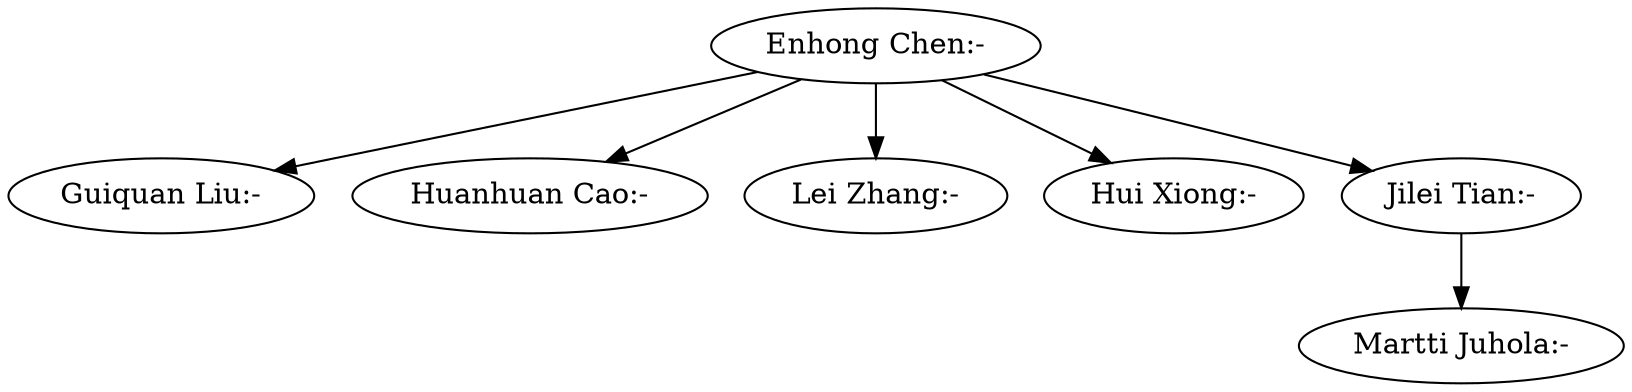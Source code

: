 strict digraph G{
"Enhong Chen:-" -> "Guiquan Liu:-"
"Enhong Chen:-" -> "Huanhuan Cao:-"
"Enhong Chen:-" -> "Lei Zhang:-"
"Enhong Chen:-" -> "Hui Xiong:-"
"Jilei Tian:-" -> "Martti Juhola:-"
"Enhong Chen:-" -> "Jilei Tian:-"
}